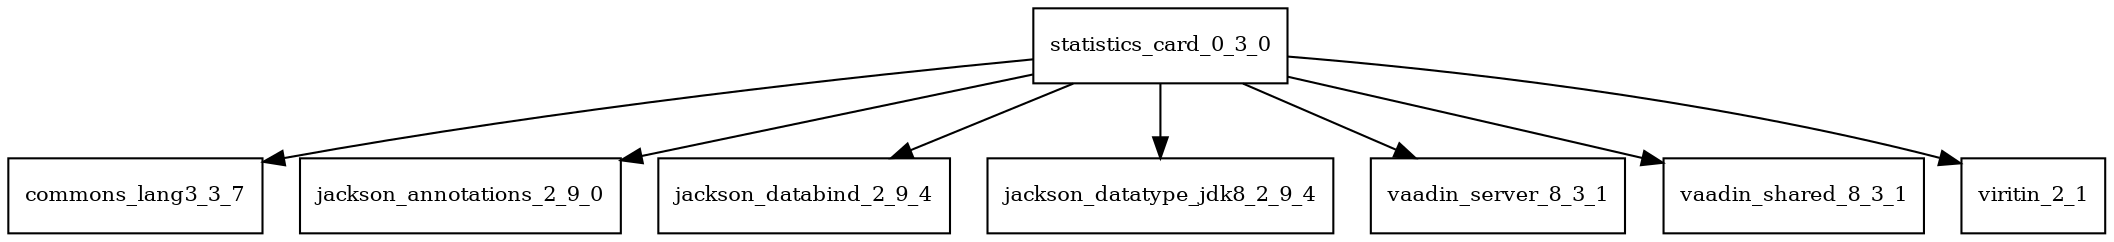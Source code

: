 digraph statistics_card_0_3_0_dependencies {
  node [shape = box, fontsize=10.0];
  statistics_card_0_3_0 -> commons_lang3_3_7;
  statistics_card_0_3_0 -> jackson_annotations_2_9_0;
  statistics_card_0_3_0 -> jackson_databind_2_9_4;
  statistics_card_0_3_0 -> jackson_datatype_jdk8_2_9_4;
  statistics_card_0_3_0 -> vaadin_server_8_3_1;
  statistics_card_0_3_0 -> vaadin_shared_8_3_1;
  statistics_card_0_3_0 -> viritin_2_1;
}
